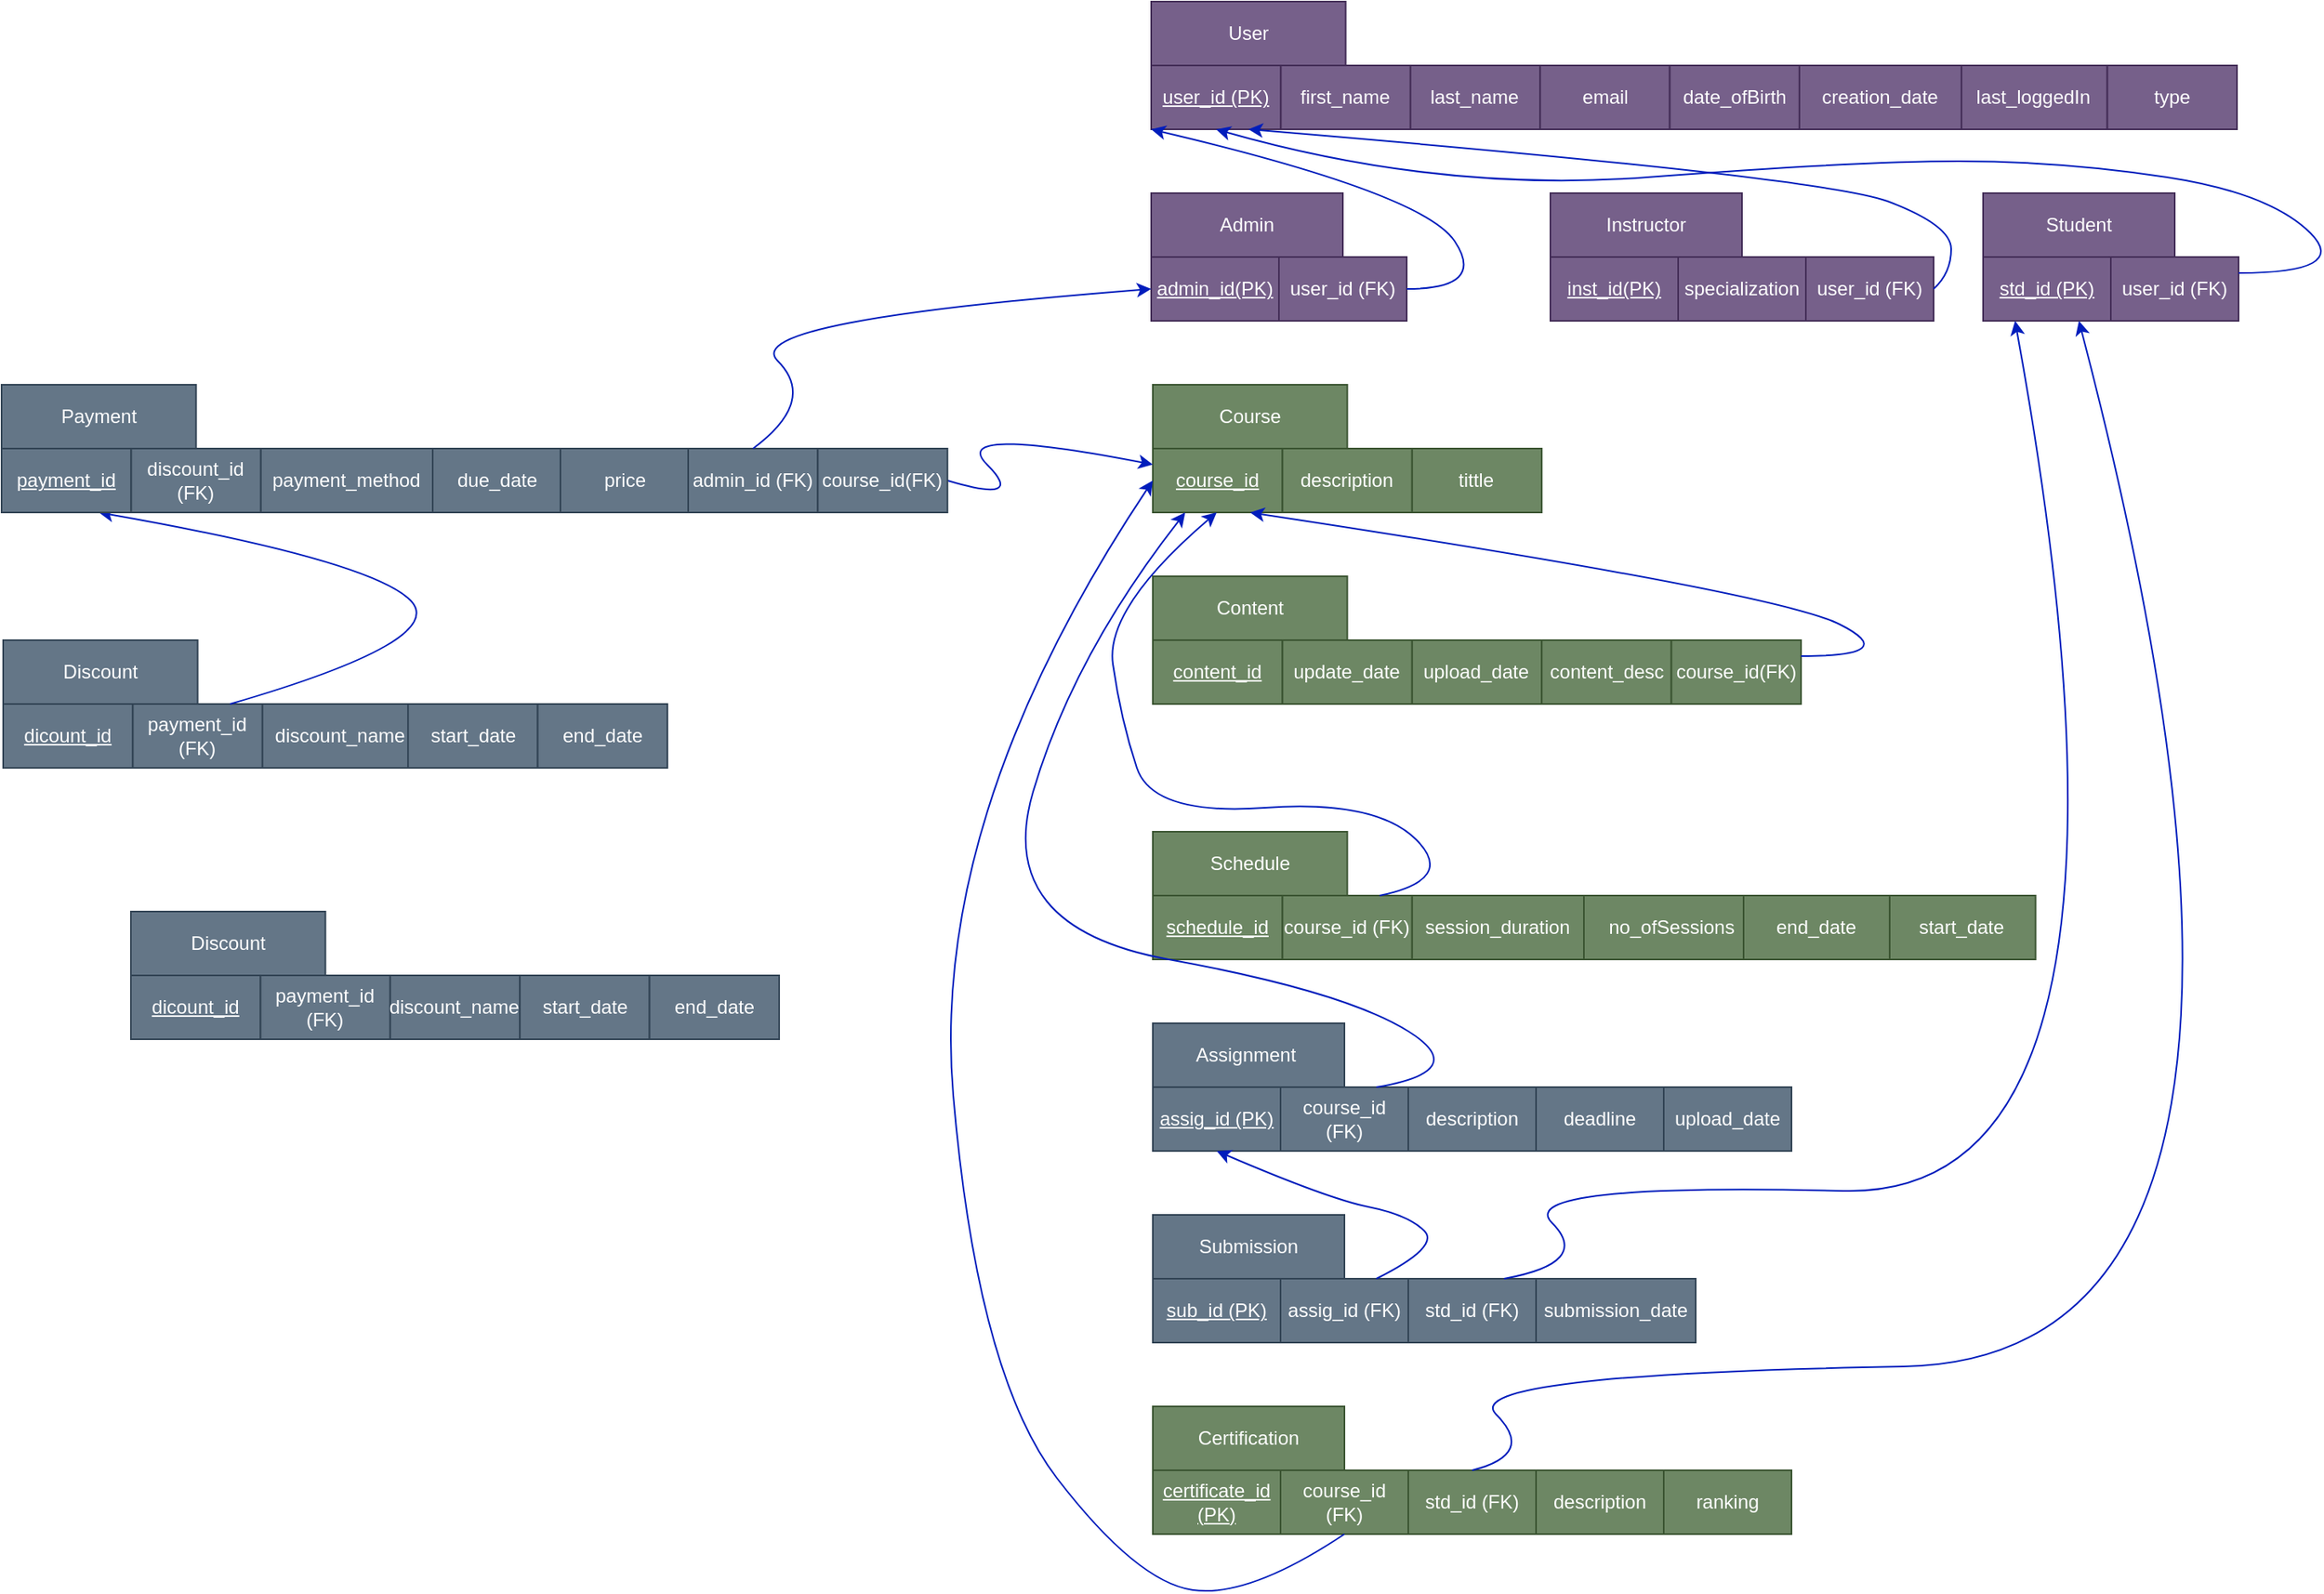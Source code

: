 <mxfile>
    <diagram name="Page-1" id="uuYnXflrdHxg2Qoy3TfY">
        <mxGraphModel dx="1682" dy="563" grid="1" gridSize="10" guides="1" tooltips="1" connect="1" arrows="1" fold="1" page="1" pageScale="1" pageWidth="850" pageHeight="1100" math="0" shadow="0">
            <root>
                <mxCell id="0"/>
                <mxCell id="1" parent="0"/>
                <mxCell id="iXEqG_oq-R5Z8Uxtua_U-29" value="" style="group" parent="1" vertex="1" connectable="0">
                    <mxGeometry x="39" y="40" width="680" height="80" as="geometry"/>
                </mxCell>
                <mxCell id="iXEqG_oq-R5Z8Uxtua_U-26" value="" style="group" parent="iXEqG_oq-R5Z8Uxtua_U-29" vertex="1" connectable="0">
                    <mxGeometry width="507.463" height="80" as="geometry"/>
                </mxCell>
                <mxCell id="iXEqG_oq-R5Z8Uxtua_U-16" value="" style="rounded=0;whiteSpace=wrap;html=1;fillColor=#76608a;strokeColor=#432D57;fontColor=#ffffff;" parent="iXEqG_oq-R5Z8Uxtua_U-26" vertex="1">
                    <mxGeometry y="40" width="487.164" height="40" as="geometry"/>
                </mxCell>
                <mxCell id="iXEqG_oq-R5Z8Uxtua_U-17" value="User" style="rounded=0;whiteSpace=wrap;html=1;fillColor=#76608a;strokeColor=#432D57;fontColor=#ffffff;" parent="iXEqG_oq-R5Z8Uxtua_U-26" vertex="1">
                    <mxGeometry width="121.791" height="40" as="geometry"/>
                </mxCell>
                <mxCell id="iXEqG_oq-R5Z8Uxtua_U-19" value="&lt;u&gt;user_id (PK)&lt;/u&gt;" style="rounded=0;whiteSpace=wrap;html=1;fillColor=#76608a;strokeColor=#432D57;fontColor=#ffffff;" parent="iXEqG_oq-R5Z8Uxtua_U-26" vertex="1">
                    <mxGeometry y="40" width="81.194" height="40" as="geometry"/>
                </mxCell>
                <mxCell id="iXEqG_oq-R5Z8Uxtua_U-20" value="first_name" style="rounded=0;whiteSpace=wrap;html=1;fillColor=#76608a;strokeColor=#432D57;fontColor=#ffffff;" parent="iXEqG_oq-R5Z8Uxtua_U-26" vertex="1">
                    <mxGeometry x="81.194" y="40" width="81.194" height="40" as="geometry"/>
                </mxCell>
                <mxCell id="iXEqG_oq-R5Z8Uxtua_U-22" value="last_name" style="rounded=0;whiteSpace=wrap;html=1;fillColor=#76608a;strokeColor=#432D57;fontColor=#ffffff;" parent="iXEqG_oq-R5Z8Uxtua_U-26" vertex="1">
                    <mxGeometry x="162.388" y="40" width="81.194" height="40" as="geometry"/>
                </mxCell>
                <mxCell id="iXEqG_oq-R5Z8Uxtua_U-23" value="email" style="rounded=0;whiteSpace=wrap;html=1;fillColor=#76608a;strokeColor=#432D57;fontColor=#ffffff;" parent="iXEqG_oq-R5Z8Uxtua_U-26" vertex="1">
                    <mxGeometry x="243.582" y="40" width="81.194" height="40" as="geometry"/>
                </mxCell>
                <mxCell id="iXEqG_oq-R5Z8Uxtua_U-24" value="date_ofBirth" style="rounded=0;whiteSpace=wrap;html=1;fillColor=#76608a;strokeColor=#432D57;fontColor=#ffffff;" parent="iXEqG_oq-R5Z8Uxtua_U-26" vertex="1">
                    <mxGeometry x="324.776" y="40" width="81.194" height="40" as="geometry"/>
                </mxCell>
                <mxCell id="iXEqG_oq-R5Z8Uxtua_U-25" value="creation_date" style="rounded=0;whiteSpace=wrap;html=1;fillColor=#76608a;strokeColor=#432D57;fontColor=#ffffff;" parent="iXEqG_oq-R5Z8Uxtua_U-26" vertex="1">
                    <mxGeometry x="405.97" y="40" width="101.493" height="40" as="geometry"/>
                </mxCell>
                <mxCell id="iXEqG_oq-R5Z8Uxtua_U-27" value="last_loggedIn" style="rounded=0;whiteSpace=wrap;html=1;fillColor=#76608a;strokeColor=#432D57;fontColor=#ffffff;" parent="iXEqG_oq-R5Z8Uxtua_U-29" vertex="1">
                    <mxGeometry x="507.463" y="40" width="91.343" height="40" as="geometry"/>
                </mxCell>
                <mxCell id="iXEqG_oq-R5Z8Uxtua_U-28" value="type" style="rounded=0;whiteSpace=wrap;html=1;fillColor=#76608a;strokeColor=#432D57;fontColor=#ffffff;" parent="iXEqG_oq-R5Z8Uxtua_U-29" vertex="1">
                    <mxGeometry x="598.806" y="40" width="81.194" height="40" as="geometry"/>
                </mxCell>
                <mxCell id="iXEqG_oq-R5Z8Uxtua_U-30" value="" style="group" parent="1" vertex="1" connectable="0">
                    <mxGeometry x="39" y="160" width="670" height="100" as="geometry"/>
                </mxCell>
                <mxCell id="iXEqG_oq-R5Z8Uxtua_U-31" value="" style="group" parent="iXEqG_oq-R5Z8Uxtua_U-30" vertex="1" connectable="0">
                    <mxGeometry width="500" height="100" as="geometry"/>
                </mxCell>
                <mxCell id="iXEqG_oq-R5Z8Uxtua_U-32" value="" style="rounded=0;whiteSpace=wrap;html=1;container=0;fillColor=#76608a;strokeColor=#432D57;fontColor=#ffffff;" parent="iXEqG_oq-R5Z8Uxtua_U-31" vertex="1">
                    <mxGeometry y="40" width="160" height="40" as="geometry"/>
                </mxCell>
                <mxCell id="iXEqG_oq-R5Z8Uxtua_U-33" value="Admin" style="rounded=0;whiteSpace=wrap;html=1;container=0;fillColor=#76608a;strokeColor=#432D57;fontColor=#ffffff;" parent="iXEqG_oq-R5Z8Uxtua_U-31" vertex="1">
                    <mxGeometry width="120" height="40" as="geometry"/>
                </mxCell>
                <mxCell id="iXEqG_oq-R5Z8Uxtua_U-34" value="&lt;u&gt;admin_id(PK)&lt;/u&gt;" style="rounded=0;whiteSpace=wrap;html=1;container=0;fillColor=#76608a;strokeColor=#432D57;fontColor=#ffffff;" parent="iXEqG_oq-R5Z8Uxtua_U-31" vertex="1">
                    <mxGeometry y="40" width="80" height="40" as="geometry"/>
                </mxCell>
                <mxCell id="iXEqG_oq-R5Z8Uxtua_U-35" value="user_id (FK)" style="rounded=0;whiteSpace=wrap;html=1;container=0;fillColor=#76608a;strokeColor=#432D57;fontColor=#ffffff;" parent="iXEqG_oq-R5Z8Uxtua_U-31" vertex="1">
                    <mxGeometry x="80" y="40" width="80" height="40" as="geometry"/>
                </mxCell>
                <mxCell id="Wk7rJnfrZnfArUPQoWpk-12" value="Instructor" style="rounded=0;whiteSpace=wrap;html=1;container=0;fillColor=#76608a;strokeColor=#432D57;fontColor=#ffffff;" parent="iXEqG_oq-R5Z8Uxtua_U-31" vertex="1">
                    <mxGeometry x="250" width="120" height="40" as="geometry"/>
                </mxCell>
                <mxCell id="Wk7rJnfrZnfArUPQoWpk-13" value="&lt;u&gt;inst_id(PK)&lt;/u&gt;" style="rounded=0;whiteSpace=wrap;html=1;container=0;fillColor=#76608a;strokeColor=#432D57;fontColor=#ffffff;" parent="iXEqG_oq-R5Z8Uxtua_U-31" vertex="1">
                    <mxGeometry x="250" y="40" width="80" height="40" as="geometry"/>
                </mxCell>
                <mxCell id="Wk7rJnfrZnfArUPQoWpk-14" value="user_id (FK)" style="rounded=0;whiteSpace=wrap;html=1;container=0;fillColor=#76608a;strokeColor=#432D57;fontColor=#ffffff;" parent="iXEqG_oq-R5Z8Uxtua_U-31" vertex="1">
                    <mxGeometry x="410" y="40" width="80" height="40" as="geometry"/>
                </mxCell>
                <mxCell id="Wk7rJnfrZnfArUPQoWpk-103" value="" style="curved=1;endArrow=classic;html=1;rounded=0;entryX=0;entryY=1;entryDx=0;entryDy=0;fillColor=#0050ef;strokeColor=#001DBC;" parent="iXEqG_oq-R5Z8Uxtua_U-31" target="iXEqG_oq-R5Z8Uxtua_U-19" edge="1">
                    <mxGeometry width="50" height="50" relative="1" as="geometry">
                        <mxPoint x="160" y="60" as="sourcePoint"/>
                        <mxPoint x="30" y="-40" as="targetPoint"/>
                        <Array as="points">
                            <mxPoint x="210" y="60"/>
                            <mxPoint x="170"/>
                        </Array>
                    </mxGeometry>
                </mxCell>
                <mxCell id="Wk7rJnfrZnfArUPQoWpk-112" value="specialization" style="rounded=0;whiteSpace=wrap;html=1;container=0;fillColor=#76608a;strokeColor=#432D57;fontColor=#ffffff;" parent="iXEqG_oq-R5Z8Uxtua_U-31" vertex="1">
                    <mxGeometry x="330" y="40" width="80" height="40" as="geometry"/>
                </mxCell>
                <mxCell id="Wk7rJnfrZnfArUPQoWpk-113" style="edgeStyle=orthogonalEdgeStyle;rounded=0;orthogonalLoop=1;jettySize=auto;html=1;exitX=0.5;exitY=1;exitDx=0;exitDy=0;fillColor=#76608a;strokeColor=#432D57;" parent="iXEqG_oq-R5Z8Uxtua_U-31" source="Wk7rJnfrZnfArUPQoWpk-112" target="Wk7rJnfrZnfArUPQoWpk-112" edge="1">
                    <mxGeometry relative="1" as="geometry"/>
                </mxCell>
                <mxCell id="Wk7rJnfrZnfArUPQoWpk-27" value="" style="group" parent="1" vertex="1" connectable="0">
                    <mxGeometry x="40" y="800" width="670" height="80" as="geometry"/>
                </mxCell>
                <mxCell id="Wk7rJnfrZnfArUPQoWpk-28" value="" style="group" parent="Wk7rJnfrZnfArUPQoWpk-27" vertex="1" connectable="0">
                    <mxGeometry width="500" height="80" as="geometry"/>
                </mxCell>
                <mxCell id="Wk7rJnfrZnfArUPQoWpk-29" value="" style="rounded=0;whiteSpace=wrap;html=1;fillColor=#647687;strokeColor=#314354;fontColor=#ffffff;" parent="Wk7rJnfrZnfArUPQoWpk-28" vertex="1">
                    <mxGeometry y="40" width="330" height="40" as="geometry"/>
                </mxCell>
                <mxCell id="Wk7rJnfrZnfArUPQoWpk-30" value="Submission" style="rounded=0;whiteSpace=wrap;html=1;fillColor=#647687;strokeColor=#314354;fontColor=#ffffff;" parent="Wk7rJnfrZnfArUPQoWpk-28" vertex="1">
                    <mxGeometry width="120" height="40" as="geometry"/>
                </mxCell>
                <mxCell id="Wk7rJnfrZnfArUPQoWpk-31" value="&lt;u&gt;sub_id (PK)&lt;/u&gt;" style="rounded=0;whiteSpace=wrap;html=1;fillColor=#647687;strokeColor=#314354;fontColor=#ffffff;" parent="Wk7rJnfrZnfArUPQoWpk-28" vertex="1">
                    <mxGeometry y="40" width="80" height="40" as="geometry"/>
                </mxCell>
                <mxCell id="Wk7rJnfrZnfArUPQoWpk-32" value="assig_id (FK)" style="rounded=0;whiteSpace=wrap;html=1;fillColor=#647687;strokeColor=#314354;fontColor=#ffffff;" parent="Wk7rJnfrZnfArUPQoWpk-28" vertex="1">
                    <mxGeometry x="80" y="40" width="80" height="40" as="geometry"/>
                </mxCell>
                <mxCell id="Wk7rJnfrZnfArUPQoWpk-33" value="std_id (FK)" style="rounded=0;whiteSpace=wrap;html=1;fillColor=#647687;strokeColor=#314354;fontColor=#ffffff;" parent="Wk7rJnfrZnfArUPQoWpk-28" vertex="1">
                    <mxGeometry x="160" y="40" width="80" height="40" as="geometry"/>
                </mxCell>
                <mxCell id="Wk7rJnfrZnfArUPQoWpk-34" value="submission_date" style="rounded=0;whiteSpace=wrap;html=1;fillColor=#647687;strokeColor=#314354;fontColor=#ffffff;" parent="Wk7rJnfrZnfArUPQoWpk-28" vertex="1">
                    <mxGeometry x="240" y="40" width="100" height="40" as="geometry"/>
                </mxCell>
                <mxCell id="Wk7rJnfrZnfArUPQoWpk-39" value="" style="group" parent="1" vertex="1" connectable="0">
                    <mxGeometry x="40" y="680" width="670" height="80" as="geometry"/>
                </mxCell>
                <mxCell id="Wk7rJnfrZnfArUPQoWpk-40" value="" style="group" parent="Wk7rJnfrZnfArUPQoWpk-39" vertex="1" connectable="0">
                    <mxGeometry width="500" height="80" as="geometry"/>
                </mxCell>
                <mxCell id="Wk7rJnfrZnfArUPQoWpk-41" value="" style="rounded=0;whiteSpace=wrap;html=1;fillColor=#647687;strokeColor=#314354;fontColor=#ffffff;" parent="Wk7rJnfrZnfArUPQoWpk-40" vertex="1">
                    <mxGeometry y="40" width="400" height="40" as="geometry"/>
                </mxCell>
                <mxCell id="Wk7rJnfrZnfArUPQoWpk-42" value="Assignment&amp;nbsp;" style="rounded=0;whiteSpace=wrap;html=1;fillColor=#647687;strokeColor=#314354;fontColor=#ffffff;" parent="Wk7rJnfrZnfArUPQoWpk-40" vertex="1">
                    <mxGeometry width="120" height="40" as="geometry"/>
                </mxCell>
                <mxCell id="Wk7rJnfrZnfArUPQoWpk-43" value="&lt;u&gt;assig_id (PK)&lt;/u&gt;" style="rounded=0;whiteSpace=wrap;html=1;fillColor=#647687;strokeColor=#314354;fontColor=#ffffff;" parent="Wk7rJnfrZnfArUPQoWpk-40" vertex="1">
                    <mxGeometry y="40" width="80" height="40" as="geometry"/>
                </mxCell>
                <mxCell id="Wk7rJnfrZnfArUPQoWpk-44" value="course_id (FK)" style="rounded=0;whiteSpace=wrap;html=1;fillColor=#647687;strokeColor=#314354;fontColor=#ffffff;" parent="Wk7rJnfrZnfArUPQoWpk-40" vertex="1">
                    <mxGeometry x="80" y="40" width="80" height="40" as="geometry"/>
                </mxCell>
                <mxCell id="Wk7rJnfrZnfArUPQoWpk-45" value="description" style="rounded=0;whiteSpace=wrap;html=1;fillColor=#647687;strokeColor=#314354;fontColor=#ffffff;" parent="Wk7rJnfrZnfArUPQoWpk-40" vertex="1">
                    <mxGeometry x="160" y="40" width="80" height="40" as="geometry"/>
                </mxCell>
                <mxCell id="Wk7rJnfrZnfArUPQoWpk-46" value="deadline" style="rounded=0;whiteSpace=wrap;html=1;fillColor=#647687;strokeColor=#314354;fontColor=#ffffff;" parent="Wk7rJnfrZnfArUPQoWpk-40" vertex="1">
                    <mxGeometry x="240" y="40" width="80" height="40" as="geometry"/>
                </mxCell>
                <mxCell id="Wk7rJnfrZnfArUPQoWpk-47" value="upload_date" style="rounded=0;whiteSpace=wrap;html=1;fillColor=#647687;strokeColor=#314354;fontColor=#ffffff;" parent="Wk7rJnfrZnfArUPQoWpk-40" vertex="1">
                    <mxGeometry x="320" y="40" width="80" height="40" as="geometry"/>
                </mxCell>
                <mxCell id="Wk7rJnfrZnfArUPQoWpk-51" value="" style="group" parent="1" vertex="1" connectable="0">
                    <mxGeometry x="40" y="560" width="680" height="80" as="geometry"/>
                </mxCell>
                <mxCell id="Wk7rJnfrZnfArUPQoWpk-52" value="" style="group" parent="Wk7rJnfrZnfArUPQoWpk-51" vertex="1" connectable="0">
                    <mxGeometry width="552.836" height="80" as="geometry"/>
                </mxCell>
                <mxCell id="Wk7rJnfrZnfArUPQoWpk-53" value="" style="rounded=0;whiteSpace=wrap;html=1;fillColor=#6d8764;strokeColor=#3A5431;fontColor=#ffffff;" parent="Wk7rJnfrZnfArUPQoWpk-52" vertex="1">
                    <mxGeometry y="40" width="487.164" height="40" as="geometry"/>
                </mxCell>
                <mxCell id="Wk7rJnfrZnfArUPQoWpk-54" value="Schedule" style="rounded=0;whiteSpace=wrap;html=1;fillColor=#6d8764;strokeColor=#3A5431;fontColor=#ffffff;" parent="Wk7rJnfrZnfArUPQoWpk-52" vertex="1">
                    <mxGeometry width="121.791" height="40" as="geometry"/>
                </mxCell>
                <mxCell id="Wk7rJnfrZnfArUPQoWpk-55" value="&lt;u&gt;schedule_id&lt;/u&gt;" style="rounded=0;whiteSpace=wrap;html=1;fillColor=#6d8764;strokeColor=#3A5431;fontColor=#ffffff;" parent="Wk7rJnfrZnfArUPQoWpk-52" vertex="1">
                    <mxGeometry y="40" width="81.194" height="40" as="geometry"/>
                </mxCell>
                <mxCell id="Wk7rJnfrZnfArUPQoWpk-56" value="course_id (FK)" style="rounded=0;whiteSpace=wrap;html=1;fillColor=#6d8764;strokeColor=#3A5431;fontColor=#ffffff;" parent="Wk7rJnfrZnfArUPQoWpk-52" vertex="1">
                    <mxGeometry x="81.194" y="40" width="81.194" height="40" as="geometry"/>
                </mxCell>
                <mxCell id="Wk7rJnfrZnfArUPQoWpk-57" value="session_duration" style="rounded=0;whiteSpace=wrap;html=1;fillColor=#6d8764;strokeColor=#3A5431;fontColor=#ffffff;" parent="Wk7rJnfrZnfArUPQoWpk-52" vertex="1">
                    <mxGeometry x="162.39" y="40" width="107.61" height="40" as="geometry"/>
                </mxCell>
                <mxCell id="Wk7rJnfrZnfArUPQoWpk-58" value="no_ofSessions" style="rounded=0;whiteSpace=wrap;html=1;fillColor=#6d8764;strokeColor=#3A5431;fontColor=#ffffff;" parent="Wk7rJnfrZnfArUPQoWpk-52" vertex="1">
                    <mxGeometry x="270" y="40" width="110" height="40" as="geometry"/>
                </mxCell>
                <mxCell id="Wk7rJnfrZnfArUPQoWpk-60" value="end_date" style="rounded=0;whiteSpace=wrap;html=1;fillColor=#6d8764;strokeColor=#3A5431;fontColor=#ffffff;" parent="Wk7rJnfrZnfArUPQoWpk-52" vertex="1">
                    <mxGeometry x="370" y="40" width="91.49" height="40" as="geometry"/>
                </mxCell>
                <mxCell id="Wk7rJnfrZnfArUPQoWpk-61" value="start_date" style="rounded=0;whiteSpace=wrap;html=1;fillColor=#6d8764;strokeColor=#3A5431;fontColor=#ffffff;" parent="Wk7rJnfrZnfArUPQoWpk-52" vertex="1">
                    <mxGeometry x="461.493" y="40" width="91.343" height="40" as="geometry"/>
                </mxCell>
                <mxCell id="Wk7rJnfrZnfArUPQoWpk-63" value="" style="group" parent="1" vertex="1" connectable="0">
                    <mxGeometry x="40" y="400" width="680" height="80" as="geometry"/>
                </mxCell>
                <mxCell id="Wk7rJnfrZnfArUPQoWpk-64" value="" style="group" parent="Wk7rJnfrZnfArUPQoWpk-63" vertex="1" connectable="0">
                    <mxGeometry width="507.463" height="80" as="geometry"/>
                </mxCell>
                <mxCell id="Wk7rJnfrZnfArUPQoWpk-117" value="" style="group" parent="Wk7rJnfrZnfArUPQoWpk-64" vertex="1" connectable="0">
                    <mxGeometry width="405.97" height="80" as="geometry"/>
                </mxCell>
                <mxCell id="Wk7rJnfrZnfArUPQoWpk-65" value="" style="rounded=0;whiteSpace=wrap;html=1;fillColor=#6d8764;strokeColor=#3A5431;fontColor=#ffffff;" parent="Wk7rJnfrZnfArUPQoWpk-117" vertex="1">
                    <mxGeometry y="40" width="400" height="40" as="geometry"/>
                </mxCell>
                <mxCell id="Wk7rJnfrZnfArUPQoWpk-66" value="Content" style="rounded=0;whiteSpace=wrap;html=1;fillColor=#6d8764;strokeColor=#3A5431;fontColor=#ffffff;" parent="Wk7rJnfrZnfArUPQoWpk-117" vertex="1">
                    <mxGeometry width="121.791" height="40" as="geometry"/>
                </mxCell>
                <mxCell id="Wk7rJnfrZnfArUPQoWpk-67" value="&lt;u&gt;content_id&lt;/u&gt;" style="rounded=0;whiteSpace=wrap;html=1;fillColor=#6d8764;strokeColor=#3A5431;fontColor=#ffffff;" parent="Wk7rJnfrZnfArUPQoWpk-117" vertex="1">
                    <mxGeometry y="40" width="81.194" height="40" as="geometry"/>
                </mxCell>
                <mxCell id="Wk7rJnfrZnfArUPQoWpk-68" value="update_date" style="rounded=0;whiteSpace=wrap;html=1;fillColor=#6d8764;strokeColor=#3A5431;fontColor=#ffffff;" parent="Wk7rJnfrZnfArUPQoWpk-117" vertex="1">
                    <mxGeometry x="81.194" y="40" width="81.194" height="40" as="geometry"/>
                </mxCell>
                <mxCell id="Wk7rJnfrZnfArUPQoWpk-69" value="upload_date" style="rounded=0;whiteSpace=wrap;html=1;fillColor=#6d8764;strokeColor=#3A5431;fontColor=#ffffff;" parent="Wk7rJnfrZnfArUPQoWpk-117" vertex="1">
                    <mxGeometry x="162.388" y="40" width="81.194" height="40" as="geometry"/>
                </mxCell>
                <mxCell id="Wk7rJnfrZnfArUPQoWpk-70" value="content_desc" style="rounded=0;whiteSpace=wrap;html=1;fillColor=#6d8764;strokeColor=#3A5431;fontColor=#ffffff;" parent="Wk7rJnfrZnfArUPQoWpk-117" vertex="1">
                    <mxGeometry x="243.582" y="40" width="81.194" height="40" as="geometry"/>
                </mxCell>
                <mxCell id="Wk7rJnfrZnfArUPQoWpk-71" value="course_id(FK)" style="rounded=0;whiteSpace=wrap;html=1;fillColor=#6d8764;strokeColor=#3A5431;fontColor=#ffffff;" parent="Wk7rJnfrZnfArUPQoWpk-117" vertex="1">
                    <mxGeometry x="324.776" y="40" width="81.194" height="40" as="geometry"/>
                </mxCell>
                <mxCell id="Wk7rJnfrZnfArUPQoWpk-75" value="" style="group" parent="1" vertex="1" connectable="0">
                    <mxGeometry x="40" y="280" width="680" height="80" as="geometry"/>
                </mxCell>
                <mxCell id="Wk7rJnfrZnfArUPQoWpk-76" value="" style="group" parent="Wk7rJnfrZnfArUPQoWpk-75" vertex="1" connectable="0">
                    <mxGeometry width="507.463" height="80" as="geometry"/>
                </mxCell>
                <mxCell id="Wk7rJnfrZnfArUPQoWpk-78" value="Course" style="rounded=0;whiteSpace=wrap;html=1;fillColor=#6d8764;strokeColor=#3A5431;fontColor=#ffffff;" parent="Wk7rJnfrZnfArUPQoWpk-76" vertex="1">
                    <mxGeometry width="121.791" height="40" as="geometry"/>
                </mxCell>
                <mxCell id="Wk7rJnfrZnfArUPQoWpk-79" value="&lt;u&gt;course_id&lt;/u&gt;" style="rounded=0;whiteSpace=wrap;html=1;fillColor=#6d8764;strokeColor=#3A5431;fontColor=#ffffff;" parent="Wk7rJnfrZnfArUPQoWpk-76" vertex="1">
                    <mxGeometry y="40" width="81.194" height="40" as="geometry"/>
                </mxCell>
                <mxCell id="Wk7rJnfrZnfArUPQoWpk-80" value="description" style="rounded=0;whiteSpace=wrap;html=1;fillColor=#6d8764;strokeColor=#3A5431;fontColor=#ffffff;" parent="Wk7rJnfrZnfArUPQoWpk-76" vertex="1">
                    <mxGeometry x="81.194" y="40" width="81.194" height="40" as="geometry"/>
                </mxCell>
                <mxCell id="Wk7rJnfrZnfArUPQoWpk-81" value="tittle" style="rounded=0;whiteSpace=wrap;html=1;fillColor=#6d8764;strokeColor=#3A5431;fontColor=#ffffff;" parent="Wk7rJnfrZnfArUPQoWpk-76" vertex="1">
                    <mxGeometry x="162.388" y="40" width="81.194" height="40" as="geometry"/>
                </mxCell>
                <mxCell id="Wk7rJnfrZnfArUPQoWpk-90" value="" style="group" parent="1" vertex="1" connectable="0">
                    <mxGeometry x="40" y="920" width="670" height="80" as="geometry"/>
                </mxCell>
                <mxCell id="Wk7rJnfrZnfArUPQoWpk-91" value="" style="group" parent="Wk7rJnfrZnfArUPQoWpk-90" vertex="1" connectable="0">
                    <mxGeometry width="500" height="80" as="geometry"/>
                </mxCell>
                <mxCell id="Wk7rJnfrZnfArUPQoWpk-92" value="" style="rounded=0;whiteSpace=wrap;html=1;fillColor=#6d8764;strokeColor=#3A5431;fontColor=#ffffff;" parent="Wk7rJnfrZnfArUPQoWpk-91" vertex="1">
                    <mxGeometry y="40" width="400" height="40" as="geometry"/>
                </mxCell>
                <mxCell id="Wk7rJnfrZnfArUPQoWpk-93" value="Certification" style="rounded=0;whiteSpace=wrap;html=1;fillColor=#6d8764;strokeColor=#3A5431;fontColor=#ffffff;" parent="Wk7rJnfrZnfArUPQoWpk-91" vertex="1">
                    <mxGeometry width="120" height="40" as="geometry"/>
                </mxCell>
                <mxCell id="Wk7rJnfrZnfArUPQoWpk-94" value="&lt;u&gt;certificate_id (PK)&lt;/u&gt;" style="rounded=0;whiteSpace=wrap;html=1;fillColor=#6d8764;strokeColor=#3A5431;fontColor=#ffffff;" parent="Wk7rJnfrZnfArUPQoWpk-91" vertex="1">
                    <mxGeometry y="40" width="80" height="40" as="geometry"/>
                </mxCell>
                <mxCell id="Wk7rJnfrZnfArUPQoWpk-96" value="course_id (FK)" style="rounded=0;whiteSpace=wrap;html=1;fillColor=#6d8764;strokeColor=#3A5431;fontColor=#ffffff;" parent="Wk7rJnfrZnfArUPQoWpk-91" vertex="1">
                    <mxGeometry x="80" y="40" width="80" height="40" as="geometry"/>
                </mxCell>
                <mxCell id="Wk7rJnfrZnfArUPQoWpk-97" value="description" style="rounded=0;whiteSpace=wrap;html=1;fillColor=#6d8764;strokeColor=#3A5431;fontColor=#ffffff;" parent="Wk7rJnfrZnfArUPQoWpk-91" vertex="1">
                    <mxGeometry x="240" y="40" width="80" height="40" as="geometry"/>
                </mxCell>
                <mxCell id="Wk7rJnfrZnfArUPQoWpk-98" value="ranking" style="rounded=0;whiteSpace=wrap;html=1;fillColor=#6d8764;strokeColor=#3A5431;fontColor=#ffffff;" parent="Wk7rJnfrZnfArUPQoWpk-91" vertex="1">
                    <mxGeometry x="320" y="40" width="80" height="40" as="geometry"/>
                </mxCell>
                <mxCell id="Wk7rJnfrZnfArUPQoWpk-95" value="std_id (FK)" style="rounded=0;whiteSpace=wrap;html=1;fillColor=#6d8764;strokeColor=#3A5431;fontColor=#ffffff;" parent="Wk7rJnfrZnfArUPQoWpk-91" vertex="1">
                    <mxGeometry x="160" y="40" width="80" height="40" as="geometry"/>
                </mxCell>
                <mxCell id="Wk7rJnfrZnfArUPQoWpk-22" value="" style="group" parent="1" vertex="1" connectable="0">
                    <mxGeometry x="560" y="160" width="160" height="80" as="geometry"/>
                </mxCell>
                <mxCell id="Wk7rJnfrZnfArUPQoWpk-23" value="" style="rounded=0;whiteSpace=wrap;html=1;fillColor=#76608a;strokeColor=#432D57;fontColor=#ffffff;" parent="Wk7rJnfrZnfArUPQoWpk-22" vertex="1">
                    <mxGeometry y="40" width="160" height="40" as="geometry"/>
                </mxCell>
                <mxCell id="Wk7rJnfrZnfArUPQoWpk-24" value="Student" style="rounded=0;whiteSpace=wrap;html=1;fillColor=#76608a;strokeColor=#432D57;fontColor=#ffffff;" parent="Wk7rJnfrZnfArUPQoWpk-22" vertex="1">
                    <mxGeometry width="120" height="40" as="geometry"/>
                </mxCell>
                <mxCell id="Wk7rJnfrZnfArUPQoWpk-25" value="&lt;u&gt;std_id (PK)&lt;/u&gt;" style="rounded=0;whiteSpace=wrap;html=1;fillColor=#76608a;strokeColor=#432D57;fontColor=#ffffff;" parent="Wk7rJnfrZnfArUPQoWpk-22" vertex="1">
                    <mxGeometry y="40" width="80" height="40" as="geometry"/>
                </mxCell>
                <mxCell id="Wk7rJnfrZnfArUPQoWpk-26" value="user_id (FK)" style="rounded=0;whiteSpace=wrap;html=1;fillColor=#76608a;strokeColor=#432D57;fontColor=#ffffff;" parent="Wk7rJnfrZnfArUPQoWpk-22" vertex="1">
                    <mxGeometry x="80" y="40" width="80" height="40" as="geometry"/>
                </mxCell>
                <mxCell id="Wk7rJnfrZnfArUPQoWpk-104" value="" style="curved=1;endArrow=classic;html=1;rounded=0;exitX=1;exitY=0.25;exitDx=0;exitDy=0;entryX=0.5;entryY=1;entryDx=0;entryDy=0;fillColor=#0050ef;strokeColor=#001DBC;" parent="1" source="Wk7rJnfrZnfArUPQoWpk-26" target="iXEqG_oq-R5Z8Uxtua_U-19" edge="1">
                    <mxGeometry width="50" height="50" relative="1" as="geometry">
                        <mxPoint x="740" y="210" as="sourcePoint"/>
                        <mxPoint x="790" y="160" as="targetPoint"/>
                        <Array as="points">
                            <mxPoint x="790" y="210"/>
                            <mxPoint x="740" y="160"/>
                            <mxPoint x="610" y="140"/>
                            <mxPoint x="480" y="140"/>
                            <mxPoint x="220" y="160"/>
                        </Array>
                    </mxGeometry>
                </mxCell>
                <mxCell id="Wk7rJnfrZnfArUPQoWpk-105" value="" style="curved=1;endArrow=classic;html=1;rounded=0;entryX=0.75;entryY=1;entryDx=0;entryDy=0;fillColor=#0050ef;strokeColor=#001DBC;exitX=1;exitY=0.5;exitDx=0;exitDy=0;" parent="1" source="Wk7rJnfrZnfArUPQoWpk-14" target="iXEqG_oq-R5Z8Uxtua_U-19" edge="1">
                    <mxGeometry width="50" height="50" relative="1" as="geometry">
                        <mxPoint x="450" y="220" as="sourcePoint"/>
                        <mxPoint x="490" y="170" as="targetPoint"/>
                        <Array as="points">
                            <mxPoint x="540" y="210"/>
                            <mxPoint x="540" y="180"/>
                            <mxPoint x="460" y="150"/>
                        </Array>
                    </mxGeometry>
                </mxCell>
                <mxCell id="Wk7rJnfrZnfArUPQoWpk-121" value="" style="curved=1;endArrow=classic;html=1;rounded=0;exitX=1;exitY=0.25;exitDx=0;exitDy=0;entryX=0.75;entryY=1;entryDx=0;entryDy=0;fillColor=#0050ef;strokeColor=#001DBC;" parent="1" source="Wk7rJnfrZnfArUPQoWpk-71" target="Wk7rJnfrZnfArUPQoWpk-79" edge="1">
                    <mxGeometry width="50" height="50" relative="1" as="geometry">
                        <mxPoint x="455" y="490" as="sourcePoint"/>
                        <mxPoint x="505" y="440" as="targetPoint"/>
                        <Array as="points">
                            <mxPoint x="510" y="450"/>
                            <mxPoint x="430" y="410"/>
                        </Array>
                    </mxGeometry>
                </mxCell>
                <mxCell id="Wk7rJnfrZnfArUPQoWpk-126" value="" style="curved=1;endArrow=classic;html=1;rounded=0;exitX=0.75;exitY=0;exitDx=0;exitDy=0;fillColor=#0050ef;strokeColor=#001DBC;" parent="1" source="Wk7rJnfrZnfArUPQoWpk-56" edge="1">
                    <mxGeometry width="50" height="50" relative="1" as="geometry">
                        <mxPoint x="180" y="590" as="sourcePoint"/>
                        <mxPoint x="80" y="360" as="targetPoint"/>
                        <Array as="points">
                            <mxPoint x="230" y="590"/>
                            <mxPoint x="180" y="540"/>
                            <mxPoint x="40" y="550"/>
                            <mxPoint x="20" y="490"/>
                            <mxPoint x="10" y="420"/>
                        </Array>
                    </mxGeometry>
                </mxCell>
                <mxCell id="Wk7rJnfrZnfArUPQoWpk-128" value="" style="curved=1;endArrow=classic;html=1;rounded=0;exitX=0.75;exitY=0;exitDx=0;exitDy=0;entryX=0.5;entryY=1;entryDx=0;entryDy=0;fillColor=#0050ef;strokeColor=#001DBC;" parent="1" source="Wk7rJnfrZnfArUPQoWpk-32" target="Wk7rJnfrZnfArUPQoWpk-43" edge="1">
                    <mxGeometry width="50" height="50" relative="1" as="geometry">
                        <mxPoint x="170" y="820" as="sourcePoint"/>
                        <mxPoint x="220" y="770" as="targetPoint"/>
                        <Array as="points">
                            <mxPoint x="220" y="820"/>
                            <mxPoint x="200" y="800"/>
                            <mxPoint x="150" y="790"/>
                        </Array>
                    </mxGeometry>
                </mxCell>
                <mxCell id="Wk7rJnfrZnfArUPQoWpk-132" value="" style="curved=1;endArrow=classic;html=1;rounded=0;exitX=0.75;exitY=0;exitDx=0;exitDy=0;entryX=0.25;entryY=1;entryDx=0;entryDy=0;fillColor=#0050ef;strokeColor=#001DBC;" parent="1" source="Wk7rJnfrZnfArUPQoWpk-33" target="Wk7rJnfrZnfArUPQoWpk-25" edge="1">
                    <mxGeometry width="50" height="50" relative="1" as="geometry">
                        <mxPoint x="250" y="840" as="sourcePoint"/>
                        <mxPoint x="315" y="780" as="targetPoint"/>
                        <Array as="points">
                            <mxPoint x="315" y="830"/>
                            <mxPoint x="265" y="780"/>
                            <mxPoint x="680" y="790"/>
                        </Array>
                    </mxGeometry>
                </mxCell>
                <mxCell id="Wk7rJnfrZnfArUPQoWpk-134" value="" style="curved=1;endArrow=classic;html=1;rounded=0;exitX=0.5;exitY=1;exitDx=0;exitDy=0;entryX=0;entryY=0.5;entryDx=0;entryDy=0;fillColor=#0050ef;strokeColor=#001DBC;" parent="1" source="Wk7rJnfrZnfArUPQoWpk-96" target="Wk7rJnfrZnfArUPQoWpk-79" edge="1">
                    <mxGeometry width="50" height="50" relative="1" as="geometry">
                        <mxPoint x="50" y="1070" as="sourcePoint"/>
                        <mxPoint x="100" y="1020" as="targetPoint"/>
                        <Array as="points">
                            <mxPoint x="100" y="1040"/>
                            <mxPoint x="30" y="1030"/>
                            <mxPoint x="-70" y="900"/>
                            <mxPoint x="-100" y="550"/>
                        </Array>
                    </mxGeometry>
                </mxCell>
                <mxCell id="Wk7rJnfrZnfArUPQoWpk-135" value="" style="curved=1;endArrow=classic;html=1;rounded=0;exitX=0.5;exitY=0;exitDx=0;exitDy=0;entryX=0.75;entryY=1;entryDx=0;entryDy=0;fillColor=#0050ef;strokeColor=#001DBC;" parent="1" source="Wk7rJnfrZnfArUPQoWpk-95" target="Wk7rJnfrZnfArUPQoWpk-25" edge="1">
                    <mxGeometry width="50" height="50" relative="1" as="geometry">
                        <mxPoint x="230" y="950" as="sourcePoint"/>
                        <mxPoint x="670" y="300" as="targetPoint"/>
                        <Array as="points">
                            <mxPoint x="280" y="950"/>
                            <mxPoint x="230" y="900"/>
                            <mxPoint x="790" y="890"/>
                        </Array>
                    </mxGeometry>
                </mxCell>
                <mxCell id="j9Infk8hzW7JE45gwD04-11" value="" style="group" parent="1" vertex="1" connectable="0">
                    <mxGeometry x="-680" y="440" width="415.97" height="100" as="geometry"/>
                </mxCell>
                <mxCell id="j9Infk8hzW7JE45gwD04-12" value="" style="rounded=0;whiteSpace=wrap;html=1;fillColor=#647687;strokeColor=#314354;fontColor=#ffffff;" parent="j9Infk8hzW7JE45gwD04-11" vertex="1">
                    <mxGeometry y="40" width="400" height="40" as="geometry"/>
                </mxCell>
                <mxCell id="j9Infk8hzW7JE45gwD04-13" value="Discount" style="rounded=0;whiteSpace=wrap;html=1;fillColor=#647687;strokeColor=#314354;fontColor=#ffffff;" parent="j9Infk8hzW7JE45gwD04-11" vertex="1">
                    <mxGeometry width="121.791" height="40" as="geometry"/>
                </mxCell>
                <mxCell id="j9Infk8hzW7JE45gwD04-14" value="&lt;u&gt;dicount_id&lt;/u&gt;" style="rounded=0;whiteSpace=wrap;html=1;fillColor=#647687;strokeColor=#314354;fontColor=#ffffff;" parent="j9Infk8hzW7JE45gwD04-11" vertex="1">
                    <mxGeometry y="40" width="81.194" height="40" as="geometry"/>
                </mxCell>
                <mxCell id="j9Infk8hzW7JE45gwD04-15" value="payment_id&lt;br&gt;(FK)" style="rounded=0;whiteSpace=wrap;html=1;fillColor=#647687;strokeColor=#314354;fontColor=#ffffff;" parent="j9Infk8hzW7JE45gwD04-11" vertex="1">
                    <mxGeometry x="81.194" y="40" width="81.194" height="40" as="geometry"/>
                </mxCell>
                <mxCell id="j9Infk8hzW7JE45gwD04-16" value="discount_name" style="rounded=0;whiteSpace=wrap;html=1;fillColor=#647687;strokeColor=#314354;fontColor=#ffffff;" parent="j9Infk8hzW7JE45gwD04-11" vertex="1">
                    <mxGeometry x="162.39" y="40" width="97.61" height="40" as="geometry"/>
                </mxCell>
                <mxCell id="j9Infk8hzW7JE45gwD04-17" value="start_date" style="rounded=0;whiteSpace=wrap;html=1;fillColor=#647687;strokeColor=#314354;fontColor=#ffffff;" parent="j9Infk8hzW7JE45gwD04-11" vertex="1">
                    <mxGeometry x="253.582" y="40" width="81.194" height="40" as="geometry"/>
                </mxCell>
                <mxCell id="j9Infk8hzW7JE45gwD04-18" value="end_date" style="rounded=0;whiteSpace=wrap;html=1;fillColor=#647687;strokeColor=#314354;fontColor=#ffffff;" parent="j9Infk8hzW7JE45gwD04-11" vertex="1">
                    <mxGeometry x="334.776" y="40" width="81.194" height="40" as="geometry"/>
                </mxCell>
                <mxCell id="j9Infk8hzW7JE45gwD04-20" value="" style="curved=1;endArrow=classic;html=1;rounded=0;exitX=0.75;exitY=0;exitDx=0;exitDy=0;entryX=0.25;entryY=1;entryDx=0;entryDy=0;fillColor=#0050ef;strokeColor=#001DBC;" parent="1" source="Wk7rJnfrZnfArUPQoWpk-44" target="Wk7rJnfrZnfArUPQoWpk-79" edge="1">
                    <mxGeometry width="50" height="50" relative="1" as="geometry">
                        <mxPoint x="190" y="710" as="sourcePoint"/>
                        <mxPoint x="240" y="660" as="targetPoint"/>
                        <Array as="points">
                            <mxPoint x="240" y="710"/>
                            <mxPoint x="160" y="660"/>
                            <mxPoint x="-60" y="620"/>
                            <mxPoint x="-10" y="450"/>
                        </Array>
                    </mxGeometry>
                </mxCell>
                <mxCell id="j9Infk8hzW7JE45gwD04-24" value="" style="curved=1;endArrow=classic;html=1;rounded=0;fillColor=#0050ef;strokeColor=#001DBC;exitX=1;exitY=0.5;exitDx=0;exitDy=0;" parent="1" edge="1" source="11">
                    <mxGeometry width="50" height="50" relative="1" as="geometry">
                        <mxPoint x="-88.81" y="355" as="sourcePoint"/>
                        <mxPoint x="40" y="330" as="targetPoint"/>
                        <Array as="points">
                            <mxPoint x="-38.81" y="355"/>
                            <mxPoint x="-88.81" y="305"/>
                        </Array>
                    </mxGeometry>
                </mxCell>
                <mxCell id="j9Infk8hzW7JE45gwD04-25" value="" style="curved=1;endArrow=classic;html=1;rounded=0;exitX=0.75;exitY=0;exitDx=0;exitDy=0;entryX=0.75;entryY=1;entryDx=0;entryDy=0;fillColor=#0050ef;strokeColor=#001DBC;" parent="1" source="j9Infk8hzW7JE45gwD04-15" target="j9Infk8hzW7JE45gwD04-5" edge="1">
                    <mxGeometry width="50" height="50" relative="1" as="geometry">
                        <mxPoint x="-450" y="440" as="sourcePoint"/>
                        <mxPoint x="-400" y="390" as="targetPoint"/>
                        <Array as="points">
                            <mxPoint x="-400" y="440"/>
                            <mxPoint x="-450" y="390"/>
                        </Array>
                    </mxGeometry>
                </mxCell>
                <mxCell id="3" value="" style="group" vertex="1" connectable="0" parent="1">
                    <mxGeometry x="-600" y="610" width="405.97" height="80" as="geometry"/>
                </mxCell>
                <mxCell id="4" value="" style="rounded=0;whiteSpace=wrap;html=1;fillColor=#647687;strokeColor=#314354;fontColor=#ffffff;" vertex="1" parent="3">
                    <mxGeometry y="40" width="400" height="40" as="geometry"/>
                </mxCell>
                <mxCell id="5" value="Discount" style="rounded=0;whiteSpace=wrap;html=1;fillColor=#647687;strokeColor=#314354;fontColor=#ffffff;" vertex="1" parent="3">
                    <mxGeometry width="121.791" height="40" as="geometry"/>
                </mxCell>
                <mxCell id="6" value="&lt;u&gt;dicount_id&lt;/u&gt;" style="rounded=0;whiteSpace=wrap;html=1;fillColor=#647687;strokeColor=#314354;fontColor=#ffffff;" vertex="1" parent="3">
                    <mxGeometry y="40" width="81.194" height="40" as="geometry"/>
                </mxCell>
                <mxCell id="7" value="payment_id&lt;br&gt;(FK)" style="rounded=0;whiteSpace=wrap;html=1;fillColor=#647687;strokeColor=#314354;fontColor=#ffffff;" vertex="1" parent="3">
                    <mxGeometry x="81.194" y="40" width="81.194" height="40" as="geometry"/>
                </mxCell>
                <mxCell id="8" value="discount_name" style="rounded=0;whiteSpace=wrap;html=1;fillColor=#647687;strokeColor=#314354;fontColor=#ffffff;" vertex="1" parent="3">
                    <mxGeometry x="162.388" y="40" width="81.194" height="40" as="geometry"/>
                </mxCell>
                <mxCell id="9" value="start_date" style="rounded=0;whiteSpace=wrap;html=1;fillColor=#647687;strokeColor=#314354;fontColor=#ffffff;" vertex="1" parent="3">
                    <mxGeometry x="243.582" y="40" width="81.194" height="40" as="geometry"/>
                </mxCell>
                <mxCell id="10" value="end_date" style="rounded=0;whiteSpace=wrap;html=1;fillColor=#647687;strokeColor=#314354;fontColor=#ffffff;" vertex="1" parent="3">
                    <mxGeometry x="324.776" y="40" width="81.194" height="40" as="geometry"/>
                </mxCell>
                <mxCell id="12" value="" style="group" vertex="1" connectable="0" parent="1">
                    <mxGeometry x="-681" y="280" width="592.38" height="80" as="geometry"/>
                </mxCell>
                <mxCell id="j9Infk8hzW7JE45gwD04-23" value="" style="group" parent="12" vertex="1" connectable="0">
                    <mxGeometry width="511.19" height="80" as="geometry"/>
                </mxCell>
                <mxCell id="j9Infk8hzW7JE45gwD04-2" value="" style="group" parent="j9Infk8hzW7JE45gwD04-23" vertex="1" connectable="0">
                    <mxGeometry width="405.97" height="80" as="geometry"/>
                </mxCell>
                <mxCell id="j9Infk8hzW7JE45gwD04-3" value="" style="rounded=0;whiteSpace=wrap;html=1;fillColor=#647687;strokeColor=#314354;fontColor=#ffffff;" parent="j9Infk8hzW7JE45gwD04-2" vertex="1">
                    <mxGeometry y="40" width="400" height="40" as="geometry"/>
                </mxCell>
                <mxCell id="j9Infk8hzW7JE45gwD04-4" value="Payment" style="rounded=0;whiteSpace=wrap;html=1;fillColor=#647687;strokeColor=#314354;fontColor=#ffffff;" parent="j9Infk8hzW7JE45gwD04-2" vertex="1">
                    <mxGeometry width="121.791" height="40" as="geometry"/>
                </mxCell>
                <mxCell id="j9Infk8hzW7JE45gwD04-5" value="&lt;u&gt;payment_id&lt;/u&gt;" style="rounded=0;whiteSpace=wrap;html=1;fillColor=#647687;strokeColor=#314354;fontColor=#ffffff;" parent="j9Infk8hzW7JE45gwD04-2" vertex="1">
                    <mxGeometry y="40" width="81.194" height="40" as="geometry"/>
                </mxCell>
                <mxCell id="j9Infk8hzW7JE45gwD04-6" value="discount_id&lt;br&gt;(FK)" style="rounded=0;whiteSpace=wrap;html=1;fillColor=#647687;strokeColor=#314354;fontColor=#ffffff;" parent="j9Infk8hzW7JE45gwD04-2" vertex="1">
                    <mxGeometry x="81.194" y="40" width="81.194" height="40" as="geometry"/>
                </mxCell>
                <mxCell id="j9Infk8hzW7JE45gwD04-7" value="payment_method" style="rounded=0;whiteSpace=wrap;html=1;fillColor=#647687;strokeColor=#314354;fontColor=#ffffff;" parent="j9Infk8hzW7JE45gwD04-2" vertex="1">
                    <mxGeometry x="162.39" y="40" width="107.61" height="40" as="geometry"/>
                </mxCell>
                <mxCell id="j9Infk8hzW7JE45gwD04-8" value="due_date" style="rounded=0;whiteSpace=wrap;html=1;fillColor=#647687;strokeColor=#314354;fontColor=#ffffff;" parent="j9Infk8hzW7JE45gwD04-2" vertex="1">
                    <mxGeometry x="270.002" y="40" width="81.194" height="40" as="geometry"/>
                </mxCell>
                <mxCell id="j9Infk8hzW7JE45gwD04-9" value="price" style="rounded=0;whiteSpace=wrap;html=1;fillColor=#647687;strokeColor=#314354;fontColor=#ffffff;" parent="j9Infk8hzW7JE45gwD04-2" vertex="1">
                    <mxGeometry x="349.996" y="40" width="81.194" height="40" as="geometry"/>
                </mxCell>
                <mxCell id="j9Infk8hzW7JE45gwD04-22" value="admin_id (FK)" style="rounded=0;whiteSpace=wrap;html=1;fillColor=#647687;strokeColor=#314354;fontColor=#ffffff;" parent="j9Infk8hzW7JE45gwD04-23" vertex="1">
                    <mxGeometry x="429.996" y="40" width="81.194" height="40" as="geometry"/>
                </mxCell>
                <mxCell id="11" value="course_id(FK)" style="rounded=0;whiteSpace=wrap;html=1;fillColor=#647687;strokeColor=#314354;fontColor=#ffffff;" vertex="1" parent="12">
                    <mxGeometry x="511.186" y="40" width="81.194" height="40" as="geometry"/>
                </mxCell>
                <mxCell id="14" value="" style="curved=1;endArrow=classic;html=1;entryX=0;entryY=0.5;entryDx=0;entryDy=0;fillColor=#0050ef;strokeColor=#001DBC;exitX=0.5;exitY=0;exitDx=0;exitDy=0;" edge="1" parent="1" source="j9Infk8hzW7JE45gwD04-22" target="iXEqG_oq-R5Z8Uxtua_U-34">
                    <mxGeometry width="50" height="50" relative="1" as="geometry">
                        <mxPoint x="-220" y="290" as="sourcePoint"/>
                        <mxPoint x="-170" y="240" as="targetPoint"/>
                        <Array as="points">
                            <mxPoint x="-170" y="290"/>
                            <mxPoint x="-220" y="240"/>
                        </Array>
                    </mxGeometry>
                </mxCell>
            </root>
        </mxGraphModel>
    </diagram>
</mxfile>